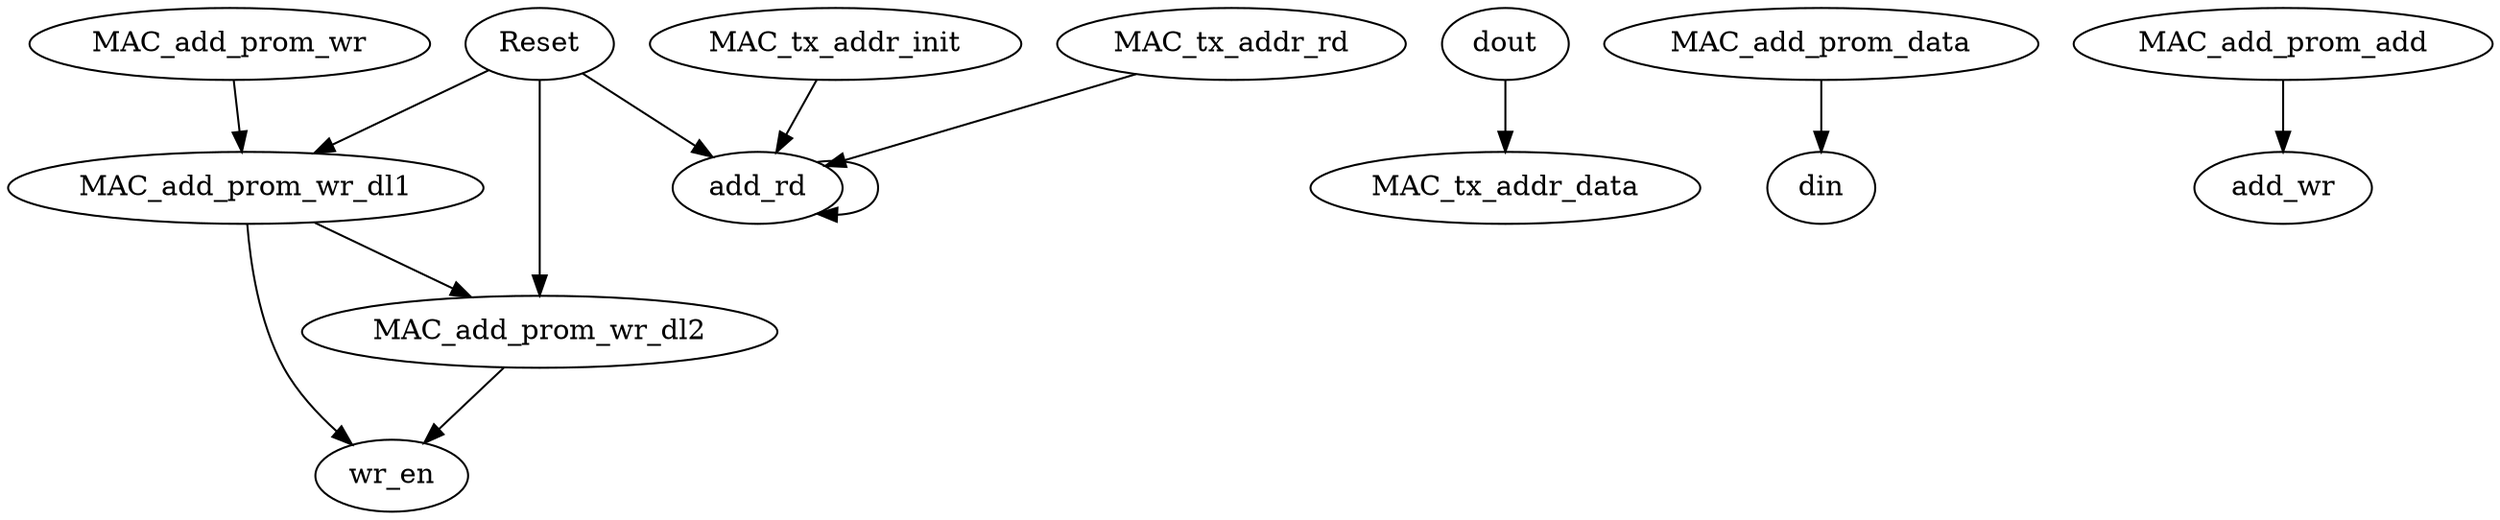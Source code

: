 digraph "" {
	Reset -> MAC_add_prom_wr_dl1	 [weight=2.0];
	Reset -> MAC_add_prom_wr_dl2	 [weight=2.0];
	Reset -> add_rd	 [weight=3.0];
	MAC_add_prom_wr_dl1 -> MAC_add_prom_wr_dl2	 [weight=1.0];
	MAC_add_prom_wr_dl1 -> wr_en	 [weight=1.0];
	MAC_add_prom_wr_dl2 -> wr_en	 [weight=1.0];
	dout -> MAC_tx_addr_data	 [weight=1.0];
	add_rd -> add_rd	 [weight=1.0];
	MAC_add_prom_wr -> MAC_add_prom_wr_dl1	 [weight=1.0];
	MAC_add_prom_data -> din	 [weight=1.0];
	MAC_add_prom_add -> add_wr	 [weight=1.0];
	MAC_tx_addr_init -> add_rd	 [weight=2.0];
	MAC_tx_addr_rd -> add_rd	 [weight=1.0];
}
